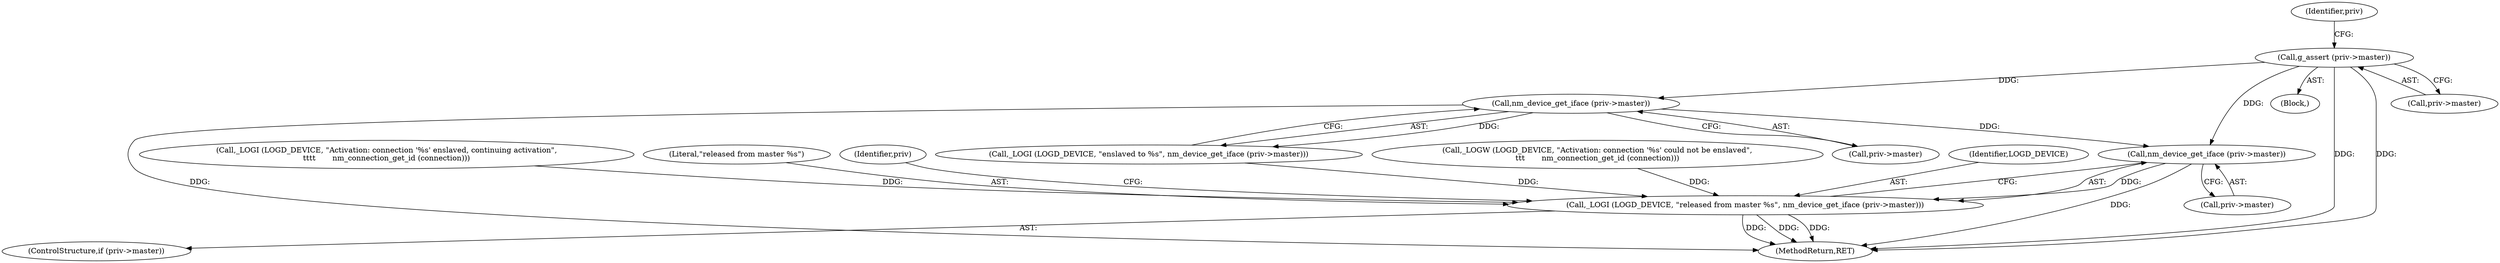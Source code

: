 digraph "0_NetworkManager_d5fc88e573fa58b93034b04d35a2454f5d28cad9@pointer" {
"1002510" [label="(Call,nm_device_get_iface (priv->master))"];
"1002361" [label="(Call,g_assert (priv->master))"];
"1002386" [label="(Call,nm_device_get_iface (priv->master))"];
"1002507" [label="(Call,_LOGI (LOGD_DEVICE, \"released from master %s\", nm_device_get_iface (priv->master)))"];
"1002508" [label="(Identifier,LOGD_DEVICE)"];
"1002377" [label="(Call,_LOGI (LOGD_DEVICE, \"Activation: connection '%s' enslaved, continuing activation\",\n\t\t\t\t       nm_connection_get_id (connection)))"];
"1002386" [label="(Call,nm_device_get_iface (priv->master))"];
"1002342" [label="(Block,)"];
"1002509" [label="(Literal,\"released from master %s\")"];
"1002383" [label="(Call,_LOGI (LOGD_DEVICE, \"enslaved to %s\", nm_device_get_iface (priv->master)))"];
"1002511" [label="(Call,priv->master)"];
"1007368" [label="(MethodReturn,RET)"];
"1002503" [label="(ControlStructure,if (priv->master))"];
"1002362" [label="(Call,priv->master)"];
"1002368" [label="(Identifier,priv)"];
"1002526" [label="(Identifier,priv)"];
"1002510" [label="(Call,nm_device_get_iface (priv->master))"];
"1002361" [label="(Call,g_assert (priv->master))"];
"1002507" [label="(Call,_LOGI (LOGD_DEVICE, \"released from master %s\", nm_device_get_iface (priv->master)))"];
"1002387" [label="(Call,priv->master)"];
"1002403" [label="(Call,_LOGW (LOGD_DEVICE, \"Activation: connection '%s' could not be enslaved\",\n\t\t\t       nm_connection_get_id (connection)))"];
"1002510" -> "1002507"  [label="AST: "];
"1002510" -> "1002511"  [label="CFG: "];
"1002511" -> "1002510"  [label="AST: "];
"1002507" -> "1002510"  [label="CFG: "];
"1002510" -> "1007368"  [label="DDG: "];
"1002510" -> "1002507"  [label="DDG: "];
"1002361" -> "1002510"  [label="DDG: "];
"1002386" -> "1002510"  [label="DDG: "];
"1002361" -> "1002342"  [label="AST: "];
"1002361" -> "1002362"  [label="CFG: "];
"1002362" -> "1002361"  [label="AST: "];
"1002368" -> "1002361"  [label="CFG: "];
"1002361" -> "1007368"  [label="DDG: "];
"1002361" -> "1007368"  [label="DDG: "];
"1002361" -> "1002386"  [label="DDG: "];
"1002386" -> "1002383"  [label="AST: "];
"1002386" -> "1002387"  [label="CFG: "];
"1002387" -> "1002386"  [label="AST: "];
"1002383" -> "1002386"  [label="CFG: "];
"1002386" -> "1007368"  [label="DDG: "];
"1002386" -> "1002383"  [label="DDG: "];
"1002507" -> "1002503"  [label="AST: "];
"1002508" -> "1002507"  [label="AST: "];
"1002509" -> "1002507"  [label="AST: "];
"1002526" -> "1002507"  [label="CFG: "];
"1002507" -> "1007368"  [label="DDG: "];
"1002507" -> "1007368"  [label="DDG: "];
"1002507" -> "1007368"  [label="DDG: "];
"1002403" -> "1002507"  [label="DDG: "];
"1002377" -> "1002507"  [label="DDG: "];
"1002383" -> "1002507"  [label="DDG: "];
}
